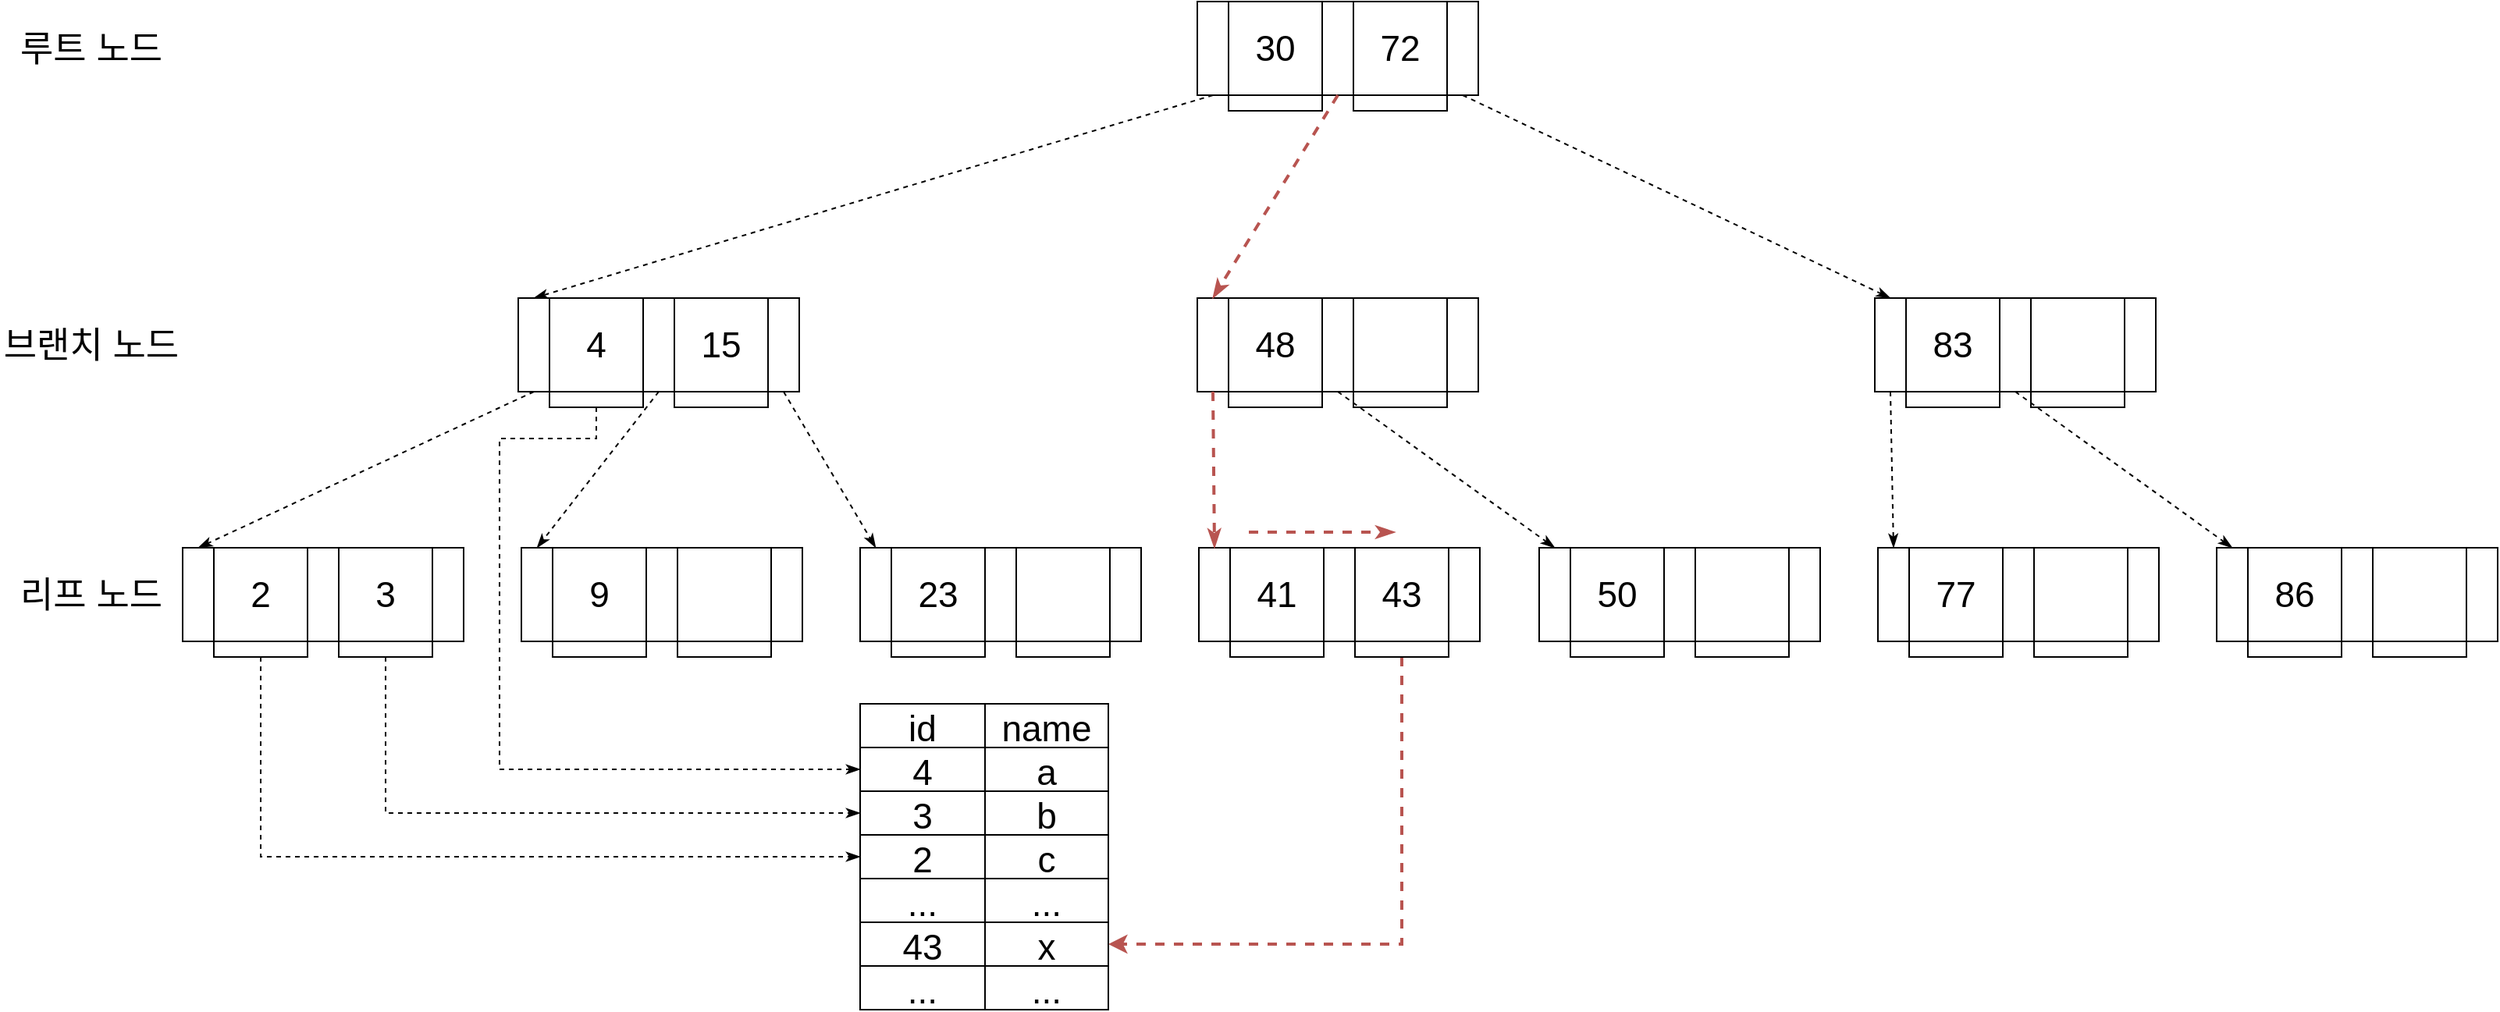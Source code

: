 <mxfile version="20.8.16" type="device"><diagram name="페이지-1" id="EDQfcisp2krir_bTEPAE"><mxGraphModel dx="1963" dy="1355" grid="1" gridSize="10" guides="1" tooltips="1" connect="1" arrows="1" fold="1" page="1" pageScale="1" pageWidth="1600" pageHeight="900" math="0" shadow="0"><root><mxCell id="0"/><mxCell id="1" parent="0"/><mxCell id="r3RTdklrsJeJZtFKslj8-15" value="" style="rounded=0;whiteSpace=wrap;html=1;fontSize=23;" vertex="1" parent="1"><mxGeometry x="1301" y="290" width="60" height="10" as="geometry"/></mxCell><mxCell id="r3RTdklrsJeJZtFKslj8-19" value="" style="rounded=0;whiteSpace=wrap;html=1;fontSize=23;" vertex="1" parent="1"><mxGeometry x="867" y="290" width="60" height="10" as="geometry"/></mxCell><mxCell id="xFV9fUcMAYvWhCgFtQu1-7" value="" style="group;fontSize=23;" parent="1" vertex="1" connectable="0"><mxGeometry x="767" y="40" width="180" height="60" as="geometry"/></mxCell><mxCell id="xFV9fUcMAYvWhCgFtQu1-1" value="30" style="rounded=0;whiteSpace=wrap;html=1;fontSize=23;" parent="xFV9fUcMAYvWhCgFtQu1-7" vertex="1"><mxGeometry x="20" width="60" height="60" as="geometry"/></mxCell><mxCell id="xFV9fUcMAYvWhCgFtQu1-2" value="72" style="rounded=0;whiteSpace=wrap;html=1;fontSize=23;" parent="xFV9fUcMAYvWhCgFtQu1-7" vertex="1"><mxGeometry x="100" width="60" height="60" as="geometry"/></mxCell><mxCell id="xFV9fUcMAYvWhCgFtQu1-3" value="" style="rounded=0;whiteSpace=wrap;html=1;fontSize=23;" parent="xFV9fUcMAYvWhCgFtQu1-7" vertex="1"><mxGeometry x="160" width="20" height="60" as="geometry"/></mxCell><mxCell id="xFV9fUcMAYvWhCgFtQu1-4" value="" style="rounded=0;whiteSpace=wrap;html=1;fontSize=23;" parent="xFV9fUcMAYvWhCgFtQu1-7" vertex="1"><mxGeometry width="20" height="60" as="geometry"/></mxCell><mxCell id="xFV9fUcMAYvWhCgFtQu1-5" value="" style="rounded=0;whiteSpace=wrap;html=1;fontSize=23;" parent="xFV9fUcMAYvWhCgFtQu1-7" vertex="1"><mxGeometry x="80" width="20" height="60" as="geometry"/></mxCell><mxCell id="xFV9fUcMAYvWhCgFtQu1-8" value="" style="group;fontSize=23;" parent="1" vertex="1" connectable="0"><mxGeometry x="767" y="230" width="180" height="60" as="geometry"/></mxCell><mxCell id="xFV9fUcMAYvWhCgFtQu1-9" value="48" style="rounded=0;whiteSpace=wrap;html=1;fontSize=23;" parent="xFV9fUcMAYvWhCgFtQu1-8" vertex="1"><mxGeometry x="20" width="60" height="60" as="geometry"/></mxCell><mxCell id="xFV9fUcMAYvWhCgFtQu1-10" value="" style="rounded=0;whiteSpace=wrap;html=1;fontSize=23;" parent="xFV9fUcMAYvWhCgFtQu1-8" vertex="1"><mxGeometry x="100" width="60" height="60" as="geometry"/></mxCell><mxCell id="xFV9fUcMAYvWhCgFtQu1-11" value="" style="rounded=0;whiteSpace=wrap;html=1;fontSize=23;" parent="xFV9fUcMAYvWhCgFtQu1-8" vertex="1"><mxGeometry x="160" width="20" height="60" as="geometry"/></mxCell><mxCell id="xFV9fUcMAYvWhCgFtQu1-12" value="" style="rounded=0;whiteSpace=wrap;html=1;fontSize=23;" parent="xFV9fUcMAYvWhCgFtQu1-8" vertex="1"><mxGeometry width="20" height="60" as="geometry"/></mxCell><mxCell id="xFV9fUcMAYvWhCgFtQu1-13" value="" style="rounded=0;whiteSpace=wrap;html=1;fontSize=23;" parent="xFV9fUcMAYvWhCgFtQu1-8" vertex="1"><mxGeometry x="80" width="20" height="60" as="geometry"/></mxCell><mxCell id="xFV9fUcMAYvWhCgFtQu1-14" value="" style="group;fontSize=23;" parent="1" vertex="1" connectable="0"><mxGeometry x="332" y="230" width="180" height="60" as="geometry"/></mxCell><mxCell id="xFV9fUcMAYvWhCgFtQu1-15" value="4" style="rounded=0;whiteSpace=wrap;html=1;fontSize=23;" parent="xFV9fUcMAYvWhCgFtQu1-14" vertex="1"><mxGeometry x="20" width="60" height="60" as="geometry"/></mxCell><mxCell id="xFV9fUcMAYvWhCgFtQu1-16" value="15" style="rounded=0;whiteSpace=wrap;html=1;fontSize=23;" parent="xFV9fUcMAYvWhCgFtQu1-14" vertex="1"><mxGeometry x="100" width="60" height="60" as="geometry"/></mxCell><mxCell id="xFV9fUcMAYvWhCgFtQu1-17" value="" style="rounded=0;whiteSpace=wrap;html=1;fontSize=23;" parent="xFV9fUcMAYvWhCgFtQu1-14" vertex="1"><mxGeometry x="160" width="20" height="60" as="geometry"/></mxCell><mxCell id="xFV9fUcMAYvWhCgFtQu1-18" value="" style="rounded=0;whiteSpace=wrap;html=1;fontSize=23;" parent="xFV9fUcMAYvWhCgFtQu1-14" vertex="1"><mxGeometry width="20" height="60" as="geometry"/></mxCell><mxCell id="xFV9fUcMAYvWhCgFtQu1-19" value="" style="rounded=0;whiteSpace=wrap;html=1;fontSize=23;" parent="xFV9fUcMAYvWhCgFtQu1-14" vertex="1"><mxGeometry x="80" width="20" height="60" as="geometry"/></mxCell><mxCell id="xFV9fUcMAYvWhCgFtQu1-21" value="" style="group;fontSize=23;" parent="1" vertex="1" connectable="0"><mxGeometry x="1201" y="230" width="180" height="60" as="geometry"/></mxCell><mxCell id="xFV9fUcMAYvWhCgFtQu1-22" value="83" style="rounded=0;whiteSpace=wrap;html=1;fontSize=23;" parent="xFV9fUcMAYvWhCgFtQu1-21" vertex="1"><mxGeometry x="20" width="60" height="60" as="geometry"/></mxCell><mxCell id="xFV9fUcMAYvWhCgFtQu1-23" value="" style="rounded=0;whiteSpace=wrap;html=1;fontSize=23;" parent="xFV9fUcMAYvWhCgFtQu1-21" vertex="1"><mxGeometry x="100" width="60" height="60" as="geometry"/></mxCell><mxCell id="xFV9fUcMAYvWhCgFtQu1-24" value="" style="rounded=0;whiteSpace=wrap;html=1;fontSize=23;" parent="xFV9fUcMAYvWhCgFtQu1-21" vertex="1"><mxGeometry x="160" width="20" height="60" as="geometry"/></mxCell><mxCell id="xFV9fUcMAYvWhCgFtQu1-25" value="" style="rounded=0;whiteSpace=wrap;html=1;fontSize=23;" parent="xFV9fUcMAYvWhCgFtQu1-21" vertex="1"><mxGeometry width="20" height="60" as="geometry"/></mxCell><mxCell id="xFV9fUcMAYvWhCgFtQu1-26" value="" style="rounded=0;whiteSpace=wrap;html=1;fontSize=23;" parent="xFV9fUcMAYvWhCgFtQu1-21" vertex="1"><mxGeometry x="80" width="20" height="60" as="geometry"/></mxCell><mxCell id="xFV9fUcMAYvWhCgFtQu1-27" value="" style="group;fontSize=23;" parent="1" vertex="1" connectable="0"><mxGeometry x="551" y="390" width="180" height="60" as="geometry"/></mxCell><mxCell id="xFV9fUcMAYvWhCgFtQu1-28" value="23" style="rounded=0;whiteSpace=wrap;html=1;fontSize=23;" parent="xFV9fUcMAYvWhCgFtQu1-27" vertex="1"><mxGeometry x="20" width="60" height="60" as="geometry"/></mxCell><mxCell id="xFV9fUcMAYvWhCgFtQu1-29" value="" style="rounded=0;whiteSpace=wrap;html=1;fontSize=23;" parent="xFV9fUcMAYvWhCgFtQu1-27" vertex="1"><mxGeometry x="100" width="60" height="60" as="geometry"/></mxCell><mxCell id="xFV9fUcMAYvWhCgFtQu1-30" value="" style="rounded=0;whiteSpace=wrap;html=1;fontSize=23;" parent="xFV9fUcMAYvWhCgFtQu1-27" vertex="1"><mxGeometry x="160" width="20" height="60" as="geometry"/></mxCell><mxCell id="xFV9fUcMAYvWhCgFtQu1-31" value="" style="rounded=0;whiteSpace=wrap;html=1;fontSize=23;" parent="xFV9fUcMAYvWhCgFtQu1-27" vertex="1"><mxGeometry width="20" height="60" as="geometry"/></mxCell><mxCell id="xFV9fUcMAYvWhCgFtQu1-32" value="" style="rounded=0;whiteSpace=wrap;html=1;fontSize=23;" parent="xFV9fUcMAYvWhCgFtQu1-27" vertex="1"><mxGeometry x="80" width="20" height="60" as="geometry"/></mxCell><mxCell id="xFV9fUcMAYvWhCgFtQu1-33" value="" style="group;fontSize=23;" parent="1" vertex="1" connectable="0"><mxGeometry x="768" y="390" width="180" height="60" as="geometry"/></mxCell><mxCell id="xFV9fUcMAYvWhCgFtQu1-34" value="41" style="rounded=0;whiteSpace=wrap;html=1;fontSize=23;" parent="xFV9fUcMAYvWhCgFtQu1-33" vertex="1"><mxGeometry x="20" width="60" height="60" as="geometry"/></mxCell><mxCell id="xFV9fUcMAYvWhCgFtQu1-35" value="43" style="rounded=0;whiteSpace=wrap;html=1;fontSize=23;" parent="xFV9fUcMAYvWhCgFtQu1-33" vertex="1"><mxGeometry x="100" width="60" height="60" as="geometry"/></mxCell><mxCell id="xFV9fUcMAYvWhCgFtQu1-36" value="" style="rounded=0;whiteSpace=wrap;html=1;fontSize=23;" parent="xFV9fUcMAYvWhCgFtQu1-33" vertex="1"><mxGeometry x="160" width="20" height="60" as="geometry"/></mxCell><mxCell id="xFV9fUcMAYvWhCgFtQu1-37" value="" style="rounded=0;whiteSpace=wrap;html=1;fontSize=23;" parent="xFV9fUcMAYvWhCgFtQu1-33" vertex="1"><mxGeometry width="20" height="60" as="geometry"/></mxCell><mxCell id="xFV9fUcMAYvWhCgFtQu1-38" value="" style="rounded=0;whiteSpace=wrap;html=1;fontSize=23;" parent="xFV9fUcMAYvWhCgFtQu1-33" vertex="1"><mxGeometry x="80" width="20" height="60" as="geometry"/></mxCell><mxCell id="xFV9fUcMAYvWhCgFtQu1-39" value="" style="group;fontSize=23;" parent="1" vertex="1" connectable="0"><mxGeometry x="1420" y="390" width="180" height="60" as="geometry"/></mxCell><mxCell id="xFV9fUcMAYvWhCgFtQu1-40" value="86" style="rounded=0;whiteSpace=wrap;html=1;fontSize=23;" parent="xFV9fUcMAYvWhCgFtQu1-39" vertex="1"><mxGeometry x="20" width="60" height="60" as="geometry"/></mxCell><mxCell id="xFV9fUcMAYvWhCgFtQu1-41" value="" style="rounded=0;whiteSpace=wrap;html=1;fontSize=23;" parent="xFV9fUcMAYvWhCgFtQu1-39" vertex="1"><mxGeometry x="100" width="60" height="60" as="geometry"/></mxCell><mxCell id="xFV9fUcMAYvWhCgFtQu1-42" value="" style="rounded=0;whiteSpace=wrap;html=1;fontSize=23;" parent="xFV9fUcMAYvWhCgFtQu1-39" vertex="1"><mxGeometry x="160" width="20" height="60" as="geometry"/></mxCell><mxCell id="xFV9fUcMAYvWhCgFtQu1-43" value="" style="rounded=0;whiteSpace=wrap;html=1;fontSize=23;" parent="xFV9fUcMAYvWhCgFtQu1-39" vertex="1"><mxGeometry width="20" height="60" as="geometry"/></mxCell><mxCell id="xFV9fUcMAYvWhCgFtQu1-44" value="" style="rounded=0;whiteSpace=wrap;html=1;fontSize=23;" parent="xFV9fUcMAYvWhCgFtQu1-39" vertex="1"><mxGeometry x="80" width="20" height="60" as="geometry"/></mxCell><mxCell id="xFV9fUcMAYvWhCgFtQu1-51" value="" style="group;fontSize=23;" parent="1" vertex="1" connectable="0"><mxGeometry x="986" y="390" width="180" height="60" as="geometry"/></mxCell><mxCell id="xFV9fUcMAYvWhCgFtQu1-52" value="50" style="rounded=0;whiteSpace=wrap;html=1;fontSize=23;" parent="xFV9fUcMAYvWhCgFtQu1-51" vertex="1"><mxGeometry x="20" width="60" height="60" as="geometry"/></mxCell><mxCell id="xFV9fUcMAYvWhCgFtQu1-53" value="" style="rounded=0;whiteSpace=wrap;html=1;fontSize=23;" parent="xFV9fUcMAYvWhCgFtQu1-51" vertex="1"><mxGeometry x="100" width="60" height="60" as="geometry"/></mxCell><mxCell id="xFV9fUcMAYvWhCgFtQu1-54" value="" style="rounded=0;whiteSpace=wrap;html=1;fontSize=23;" parent="xFV9fUcMAYvWhCgFtQu1-51" vertex="1"><mxGeometry x="160" width="20" height="60" as="geometry"/></mxCell><mxCell id="xFV9fUcMAYvWhCgFtQu1-55" value="" style="rounded=0;whiteSpace=wrap;html=1;fontSize=23;" parent="xFV9fUcMAYvWhCgFtQu1-51" vertex="1"><mxGeometry width="20" height="60" as="geometry"/></mxCell><mxCell id="xFV9fUcMAYvWhCgFtQu1-56" value="" style="rounded=0;whiteSpace=wrap;html=1;fontSize=23;" parent="xFV9fUcMAYvWhCgFtQu1-51" vertex="1"><mxGeometry x="80" width="20" height="60" as="geometry"/></mxCell><mxCell id="xFV9fUcMAYvWhCgFtQu1-57" value="" style="group;fontSize=23;" parent="1" vertex="1" connectable="0"><mxGeometry x="1203" y="390" width="180" height="60" as="geometry"/></mxCell><mxCell id="xFV9fUcMAYvWhCgFtQu1-58" value="77" style="rounded=0;whiteSpace=wrap;html=1;fontSize=23;" parent="xFV9fUcMAYvWhCgFtQu1-57" vertex="1"><mxGeometry x="20" width="60" height="60" as="geometry"/></mxCell><mxCell id="xFV9fUcMAYvWhCgFtQu1-59" value="" style="rounded=0;whiteSpace=wrap;html=1;fontSize=23;" parent="xFV9fUcMAYvWhCgFtQu1-57" vertex="1"><mxGeometry x="100" width="60" height="60" as="geometry"/></mxCell><mxCell id="xFV9fUcMAYvWhCgFtQu1-60" value="" style="rounded=0;whiteSpace=wrap;html=1;fontSize=23;" parent="xFV9fUcMAYvWhCgFtQu1-57" vertex="1"><mxGeometry x="160" width="20" height="60" as="geometry"/></mxCell><mxCell id="xFV9fUcMAYvWhCgFtQu1-61" value="" style="rounded=0;whiteSpace=wrap;html=1;fontSize=23;" parent="xFV9fUcMAYvWhCgFtQu1-57" vertex="1"><mxGeometry width="20" height="60" as="geometry"/></mxCell><mxCell id="xFV9fUcMAYvWhCgFtQu1-62" value="" style="rounded=0;whiteSpace=wrap;html=1;fontSize=23;" parent="xFV9fUcMAYvWhCgFtQu1-57" vertex="1"><mxGeometry x="80" width="20" height="60" as="geometry"/></mxCell><mxCell id="xFV9fUcMAYvWhCgFtQu1-72" value="" style="group;fontSize=23;" parent="1" vertex="1" connectable="0"><mxGeometry x="117" y="390" width="180" height="60" as="geometry"/></mxCell><mxCell id="xFV9fUcMAYvWhCgFtQu1-73" value="2" style="rounded=0;whiteSpace=wrap;html=1;fontSize=23;" parent="xFV9fUcMAYvWhCgFtQu1-72" vertex="1"><mxGeometry x="20" width="60" height="60" as="geometry"/></mxCell><mxCell id="xFV9fUcMAYvWhCgFtQu1-74" value="3" style="rounded=0;whiteSpace=wrap;html=1;fontSize=23;" parent="xFV9fUcMAYvWhCgFtQu1-72" vertex="1"><mxGeometry x="100" width="60" height="60" as="geometry"/></mxCell><mxCell id="xFV9fUcMAYvWhCgFtQu1-75" value="" style="rounded=0;whiteSpace=wrap;html=1;fontSize=23;" parent="xFV9fUcMAYvWhCgFtQu1-72" vertex="1"><mxGeometry x="160" width="20" height="60" as="geometry"/></mxCell><mxCell id="xFV9fUcMAYvWhCgFtQu1-76" value="" style="rounded=0;whiteSpace=wrap;html=1;fontSize=23;" parent="xFV9fUcMAYvWhCgFtQu1-72" vertex="1"><mxGeometry width="20" height="60" as="geometry"/></mxCell><mxCell id="xFV9fUcMAYvWhCgFtQu1-77" value="" style="rounded=0;whiteSpace=wrap;html=1;fontSize=23;" parent="xFV9fUcMAYvWhCgFtQu1-72" vertex="1"><mxGeometry x="80" width="20" height="60" as="geometry"/></mxCell><mxCell id="xFV9fUcMAYvWhCgFtQu1-79" value="" style="group;fontSize=23;" parent="1" vertex="1" connectable="0"><mxGeometry x="334" y="390" width="180" height="60" as="geometry"/></mxCell><mxCell id="xFV9fUcMAYvWhCgFtQu1-64" value="9" style="rounded=0;whiteSpace=wrap;html=1;fontSize=23;" parent="xFV9fUcMAYvWhCgFtQu1-79" vertex="1"><mxGeometry x="20" width="60" height="60" as="geometry"/></mxCell><mxCell id="xFV9fUcMAYvWhCgFtQu1-65" value="" style="rounded=0;whiteSpace=wrap;html=1;fontSize=23;" parent="xFV9fUcMAYvWhCgFtQu1-79" vertex="1"><mxGeometry x="100" width="60" height="60" as="geometry"/></mxCell><mxCell id="xFV9fUcMAYvWhCgFtQu1-66" value="" style="rounded=0;whiteSpace=wrap;html=1;fontSize=23;" parent="xFV9fUcMAYvWhCgFtQu1-79" vertex="1"><mxGeometry x="160" width="20" height="60" as="geometry"/></mxCell><mxCell id="xFV9fUcMAYvWhCgFtQu1-67" value="" style="rounded=0;whiteSpace=wrap;html=1;fontSize=23;" parent="xFV9fUcMAYvWhCgFtQu1-79" vertex="1"><mxGeometry width="20" height="60" as="geometry"/></mxCell><mxCell id="xFV9fUcMAYvWhCgFtQu1-68" value="" style="rounded=0;whiteSpace=wrap;html=1;fontSize=23;" parent="xFV9fUcMAYvWhCgFtQu1-79" vertex="1"><mxGeometry x="80" width="20" height="60" as="geometry"/></mxCell><mxCell id="xFV9fUcMAYvWhCgFtQu1-82" value="" style="endArrow=classicThin;html=1;rounded=0;dashed=1;endFill=1;exitX=0.5;exitY=1;exitDx=0;exitDy=0;entryX=0.5;entryY=0;entryDx=0;entryDy=0;fontSize=23;fillColor=#f8cecc;strokeColor=#b85450;strokeWidth=2;" parent="1" source="xFV9fUcMAYvWhCgFtQu1-12" target="xFV9fUcMAYvWhCgFtQu1-37" edge="1"><mxGeometry width="50" height="50" relative="1" as="geometry"><mxPoint x="774" y="550" as="sourcePoint"/><mxPoint x="824" y="500" as="targetPoint"/></mxGeometry></mxCell><mxCell id="xFV9fUcMAYvWhCgFtQu1-83" value="" style="endArrow=classicThin;html=1;rounded=0;dashed=1;endFill=1;exitX=0.5;exitY=1;exitDx=0;exitDy=0;entryX=0.5;entryY=0;entryDx=0;entryDy=0;fontSize=23;" parent="1" source="xFV9fUcMAYvWhCgFtQu1-4" target="xFV9fUcMAYvWhCgFtQu1-18" edge="1"><mxGeometry width="50" height="50" relative="1" as="geometry"><mxPoint x="835" y="560" as="sourcePoint"/><mxPoint x="885" y="510" as="targetPoint"/></mxGeometry></mxCell><mxCell id="xFV9fUcMAYvWhCgFtQu1-84" value="" style="endArrow=classicThin;html=1;rounded=0;dashed=1;endFill=1;exitX=0.5;exitY=1;exitDx=0;exitDy=0;entryX=0.5;entryY=0;entryDx=0;entryDy=0;fontSize=23;fillColor=#f8cecc;strokeColor=#b85450;strokeWidth=2;" parent="1" source="xFV9fUcMAYvWhCgFtQu1-5" target="xFV9fUcMAYvWhCgFtQu1-12" edge="1"><mxGeometry width="50" height="50" relative="1" as="geometry"><mxPoint x="835.0" y="560" as="sourcePoint"/><mxPoint x="885.0" y="510" as="targetPoint"/></mxGeometry></mxCell><mxCell id="xFV9fUcMAYvWhCgFtQu1-85" value="" style="endArrow=classicThin;html=1;rounded=0;dashed=1;endFill=1;exitX=0.5;exitY=1;exitDx=0;exitDy=0;entryX=0.5;entryY=0;entryDx=0;entryDy=0;fontSize=23;" parent="1" source="xFV9fUcMAYvWhCgFtQu1-3" target="xFV9fUcMAYvWhCgFtQu1-25" edge="1"><mxGeometry width="50" height="50" relative="1" as="geometry"><mxPoint x="865.0" y="110" as="sourcePoint"/><mxPoint x="1265" y="230" as="targetPoint"/></mxGeometry></mxCell><mxCell id="xFV9fUcMAYvWhCgFtQu1-87" value="" style="endArrow=classicThin;html=1;rounded=0;dashed=1;endFill=1;exitX=0.5;exitY=1;exitDx=0;exitDy=0;entryX=0.5;entryY=0;entryDx=0;entryDy=0;fontSize=23;" parent="1" source="xFV9fUcMAYvWhCgFtQu1-18" target="xFV9fUcMAYvWhCgFtQu1-76" edge="1"><mxGeometry width="50" height="50" relative="1" as="geometry"><mxPoint x="835.0" y="560" as="sourcePoint"/><mxPoint x="885.0" y="510" as="targetPoint"/></mxGeometry></mxCell><mxCell id="xFV9fUcMAYvWhCgFtQu1-88" value="" style="endArrow=classicThin;html=1;rounded=0;dashed=1;endFill=1;exitX=0.5;exitY=1;exitDx=0;exitDy=0;entryX=0.5;entryY=0;entryDx=0;entryDy=0;fontSize=23;" parent="1" source="xFV9fUcMAYvWhCgFtQu1-13" target="xFV9fUcMAYvWhCgFtQu1-55" edge="1"><mxGeometry width="50" height="50" relative="1" as="geometry"><mxPoint x="784.0" y="560" as="sourcePoint"/><mxPoint x="834.0" y="510" as="targetPoint"/></mxGeometry></mxCell><mxCell id="xFV9fUcMAYvWhCgFtQu1-89" value="" style="endArrow=classicThin;html=1;rounded=0;dashed=1;endFill=1;exitX=0.5;exitY=1;exitDx=0;exitDy=0;entryX=0.5;entryY=0;entryDx=0;entryDy=0;fontSize=23;" parent="1" source="xFV9fUcMAYvWhCgFtQu1-19" target="xFV9fUcMAYvWhCgFtQu1-67" edge="1"><mxGeometry width="50" height="50" relative="1" as="geometry"><mxPoint x="375.0" y="570" as="sourcePoint"/><mxPoint x="425.0" y="520" as="targetPoint"/></mxGeometry></mxCell><mxCell id="xFV9fUcMAYvWhCgFtQu1-90" value="" style="endArrow=classicThin;html=1;rounded=0;dashed=1;endFill=1;exitX=0.5;exitY=1;exitDx=0;exitDy=0;entryX=0.5;entryY=0;entryDx=0;entryDy=0;fontSize=23;" parent="1" source="xFV9fUcMAYvWhCgFtQu1-25" target="xFV9fUcMAYvWhCgFtQu1-61" edge="1"><mxGeometry width="50" height="50" relative="1" as="geometry"><mxPoint x="794.0" y="570" as="sourcePoint"/><mxPoint x="844.0" y="520" as="targetPoint"/></mxGeometry></mxCell><mxCell id="xFV9fUcMAYvWhCgFtQu1-91" value="" style="endArrow=classicThin;html=1;rounded=0;dashed=1;endFill=1;exitX=0.5;exitY=1;exitDx=0;exitDy=0;entryX=0.5;entryY=0;entryDx=0;entryDy=0;fontSize=23;" parent="1" source="xFV9fUcMAYvWhCgFtQu1-26" target="xFV9fUcMAYvWhCgFtQu1-43" edge="1"><mxGeometry width="50" height="50" relative="1" as="geometry"><mxPoint x="965" y="490" as="sourcePoint"/><mxPoint x="854.0" y="530" as="targetPoint"/></mxGeometry></mxCell><mxCell id="xFV9fUcMAYvWhCgFtQu1-92" value="" style="endArrow=classicThin;html=1;rounded=0;dashed=1;endFill=1;exitX=0.5;exitY=1;exitDx=0;exitDy=0;entryX=0.5;entryY=0;entryDx=0;entryDy=0;fontSize=23;" parent="1" source="xFV9fUcMAYvWhCgFtQu1-17" target="xFV9fUcMAYvWhCgFtQu1-31" edge="1"><mxGeometry width="50" height="50" relative="1" as="geometry"><mxPoint x="395.0" y="590" as="sourcePoint"/><mxPoint x="445.0" y="540" as="targetPoint"/></mxGeometry></mxCell><mxCell id="GwRR-_joaEyZM1m5rRyX-66" value="" style="shape=table;startSize=0;container=1;collapsible=0;childLayout=tableLayout;fontSize=23;" parent="1" vertex="1"><mxGeometry x="551" y="490" width="159" height="196" as="geometry"/></mxCell><mxCell id="GwRR-_joaEyZM1m5rRyX-67" value="" style="shape=tableRow;horizontal=0;startSize=0;swimlaneHead=0;swimlaneBody=0;strokeColor=inherit;top=0;left=0;bottom=0;right=0;collapsible=0;dropTarget=0;fillColor=none;points=[[0,0.5],[1,0.5]];portConstraint=eastwest;fontSize=23;" parent="GwRR-_joaEyZM1m5rRyX-66" vertex="1"><mxGeometry width="159" height="28" as="geometry"/></mxCell><mxCell id="GwRR-_joaEyZM1m5rRyX-68" value="id" style="shape=partialRectangle;html=1;whiteSpace=wrap;connectable=0;strokeColor=inherit;overflow=hidden;fillColor=none;top=0;left=0;bottom=0;right=0;pointerEvents=1;fontSize=23;" parent="GwRR-_joaEyZM1m5rRyX-67" vertex="1"><mxGeometry width="80" height="28" as="geometry"><mxRectangle width="80" height="28" as="alternateBounds"/></mxGeometry></mxCell><mxCell id="GwRR-_joaEyZM1m5rRyX-69" value="name" style="shape=partialRectangle;html=1;whiteSpace=wrap;connectable=0;strokeColor=inherit;overflow=hidden;fillColor=none;top=0;left=0;bottom=0;right=0;pointerEvents=1;fontSize=23;" parent="GwRR-_joaEyZM1m5rRyX-67" vertex="1"><mxGeometry x="80" width="79" height="28" as="geometry"><mxRectangle width="79" height="28" as="alternateBounds"/></mxGeometry></mxCell><mxCell id="GwRR-_joaEyZM1m5rRyX-71" value="" style="shape=tableRow;horizontal=0;startSize=0;swimlaneHead=0;swimlaneBody=0;strokeColor=inherit;top=0;left=0;bottom=0;right=0;collapsible=0;dropTarget=0;fillColor=none;points=[[0,0.5],[1,0.5]];portConstraint=eastwest;fontSize=23;" parent="GwRR-_joaEyZM1m5rRyX-66" vertex="1"><mxGeometry y="28" width="159" height="28" as="geometry"/></mxCell><mxCell id="GwRR-_joaEyZM1m5rRyX-72" value="4" style="shape=partialRectangle;html=1;whiteSpace=wrap;connectable=0;strokeColor=inherit;overflow=hidden;fillColor=none;top=0;left=0;bottom=0;right=0;pointerEvents=1;fontSize=23;" parent="GwRR-_joaEyZM1m5rRyX-71" vertex="1"><mxGeometry width="80" height="28" as="geometry"><mxRectangle width="80" height="28" as="alternateBounds"/></mxGeometry></mxCell><mxCell id="GwRR-_joaEyZM1m5rRyX-73" value="a" style="shape=partialRectangle;html=1;whiteSpace=wrap;connectable=0;strokeColor=inherit;overflow=hidden;fillColor=none;top=0;left=0;bottom=0;right=0;pointerEvents=1;fontSize=23;" parent="GwRR-_joaEyZM1m5rRyX-71" vertex="1"><mxGeometry x="80" width="79" height="28" as="geometry"><mxRectangle width="79" height="28" as="alternateBounds"/></mxGeometry></mxCell><mxCell id="GwRR-_joaEyZM1m5rRyX-75" value="" style="shape=tableRow;horizontal=0;startSize=0;swimlaneHead=0;swimlaneBody=0;strokeColor=inherit;top=0;left=0;bottom=0;right=0;collapsible=0;dropTarget=0;fillColor=none;points=[[0,0.5],[1,0.5]];portConstraint=eastwest;fontSize=23;" parent="GwRR-_joaEyZM1m5rRyX-66" vertex="1"><mxGeometry y="56" width="159" height="28" as="geometry"/></mxCell><mxCell id="GwRR-_joaEyZM1m5rRyX-76" value="3" style="shape=partialRectangle;html=1;whiteSpace=wrap;connectable=0;strokeColor=inherit;overflow=hidden;fillColor=none;top=0;left=0;bottom=0;right=0;pointerEvents=1;fontSize=23;" parent="GwRR-_joaEyZM1m5rRyX-75" vertex="1"><mxGeometry width="80" height="28" as="geometry"><mxRectangle width="80" height="28" as="alternateBounds"/></mxGeometry></mxCell><mxCell id="GwRR-_joaEyZM1m5rRyX-77" value="b" style="shape=partialRectangle;html=1;whiteSpace=wrap;connectable=0;strokeColor=inherit;overflow=hidden;fillColor=none;top=0;left=0;bottom=0;right=0;pointerEvents=1;fontSize=23;" parent="GwRR-_joaEyZM1m5rRyX-75" vertex="1"><mxGeometry x="80" width="79" height="28" as="geometry"><mxRectangle width="79" height="28" as="alternateBounds"/></mxGeometry></mxCell><mxCell id="GwRR-_joaEyZM1m5rRyX-79" style="shape=tableRow;horizontal=0;startSize=0;swimlaneHead=0;swimlaneBody=0;strokeColor=inherit;top=0;left=0;bottom=0;right=0;collapsible=0;dropTarget=0;fillColor=none;points=[[0,0.5],[1,0.5]];portConstraint=eastwest;fontSize=23;" parent="GwRR-_joaEyZM1m5rRyX-66" vertex="1"><mxGeometry y="84" width="159" height="28" as="geometry"/></mxCell><mxCell id="GwRR-_joaEyZM1m5rRyX-80" value="2" style="shape=partialRectangle;html=1;whiteSpace=wrap;connectable=0;strokeColor=inherit;overflow=hidden;fillColor=none;top=0;left=0;bottom=0;right=0;pointerEvents=1;fontSize=23;" parent="GwRR-_joaEyZM1m5rRyX-79" vertex="1"><mxGeometry width="80" height="28" as="geometry"><mxRectangle width="80" height="28" as="alternateBounds"/></mxGeometry></mxCell><mxCell id="GwRR-_joaEyZM1m5rRyX-81" value="c" style="shape=partialRectangle;html=1;whiteSpace=wrap;connectable=0;strokeColor=inherit;overflow=hidden;fillColor=none;top=0;left=0;bottom=0;right=0;pointerEvents=1;fontSize=23;" parent="GwRR-_joaEyZM1m5rRyX-79" vertex="1"><mxGeometry x="80" width="79" height="28" as="geometry"><mxRectangle width="79" height="28" as="alternateBounds"/></mxGeometry></mxCell><mxCell id="GwRR-_joaEyZM1m5rRyX-82" style="shape=tableRow;horizontal=0;startSize=0;swimlaneHead=0;swimlaneBody=0;strokeColor=inherit;top=0;left=0;bottom=0;right=0;collapsible=0;dropTarget=0;fillColor=none;points=[[0,0.5],[1,0.5]];portConstraint=eastwest;fontSize=23;" parent="GwRR-_joaEyZM1m5rRyX-66" vertex="1"><mxGeometry y="112" width="159" height="28" as="geometry"/></mxCell><mxCell id="GwRR-_joaEyZM1m5rRyX-83" value="..." style="shape=partialRectangle;html=1;whiteSpace=wrap;connectable=0;strokeColor=inherit;overflow=hidden;fillColor=none;top=0;left=0;bottom=0;right=0;pointerEvents=1;fontSize=23;" parent="GwRR-_joaEyZM1m5rRyX-82" vertex="1"><mxGeometry width="80" height="28" as="geometry"><mxRectangle width="80" height="28" as="alternateBounds"/></mxGeometry></mxCell><mxCell id="GwRR-_joaEyZM1m5rRyX-84" value="..." style="shape=partialRectangle;html=1;whiteSpace=wrap;connectable=0;strokeColor=inherit;overflow=hidden;fillColor=none;top=0;left=0;bottom=0;right=0;pointerEvents=1;fontSize=23;" parent="GwRR-_joaEyZM1m5rRyX-82" vertex="1"><mxGeometry x="80" width="79" height="28" as="geometry"><mxRectangle width="79" height="28" as="alternateBounds"/></mxGeometry></mxCell><mxCell id="r3RTdklrsJeJZtFKslj8-40" style="shape=tableRow;horizontal=0;startSize=0;swimlaneHead=0;swimlaneBody=0;strokeColor=inherit;top=0;left=0;bottom=0;right=0;collapsible=0;dropTarget=0;fillColor=none;points=[[0,0.5],[1,0.5]];portConstraint=eastwest;fontSize=23;" vertex="1" parent="GwRR-_joaEyZM1m5rRyX-66"><mxGeometry y="140" width="159" height="28" as="geometry"/></mxCell><mxCell id="r3RTdklrsJeJZtFKslj8-41" value="43" style="shape=partialRectangle;html=1;whiteSpace=wrap;connectable=0;strokeColor=inherit;overflow=hidden;fillColor=none;top=0;left=0;bottom=0;right=0;pointerEvents=1;fontSize=23;" vertex="1" parent="r3RTdklrsJeJZtFKslj8-40"><mxGeometry width="80" height="28" as="geometry"><mxRectangle width="80" height="28" as="alternateBounds"/></mxGeometry></mxCell><mxCell id="r3RTdklrsJeJZtFKslj8-42" value="x" style="shape=partialRectangle;html=1;whiteSpace=wrap;connectable=0;strokeColor=inherit;overflow=hidden;fillColor=none;top=0;left=0;bottom=0;right=0;pointerEvents=1;fontSize=23;" vertex="1" parent="r3RTdklrsJeJZtFKslj8-40"><mxGeometry x="80" width="79" height="28" as="geometry"><mxRectangle width="79" height="28" as="alternateBounds"/></mxGeometry></mxCell><mxCell id="r3RTdklrsJeJZtFKslj8-43" style="shape=tableRow;horizontal=0;startSize=0;swimlaneHead=0;swimlaneBody=0;strokeColor=inherit;top=0;left=0;bottom=0;right=0;collapsible=0;dropTarget=0;fillColor=none;points=[[0,0.5],[1,0.5]];portConstraint=eastwest;fontSize=23;" vertex="1" parent="GwRR-_joaEyZM1m5rRyX-66"><mxGeometry y="168" width="159" height="28" as="geometry"/></mxCell><mxCell id="r3RTdklrsJeJZtFKslj8-44" value="..." style="shape=partialRectangle;html=1;whiteSpace=wrap;connectable=0;strokeColor=inherit;overflow=hidden;fillColor=none;top=0;left=0;bottom=0;right=0;pointerEvents=1;fontSize=23;" vertex="1" parent="r3RTdklrsJeJZtFKslj8-43"><mxGeometry width="80" height="28" as="geometry"><mxRectangle width="80" height="28" as="alternateBounds"/></mxGeometry></mxCell><mxCell id="r3RTdklrsJeJZtFKslj8-45" value="..." style="shape=partialRectangle;html=1;whiteSpace=wrap;connectable=0;strokeColor=inherit;overflow=hidden;fillColor=none;top=0;left=0;bottom=0;right=0;pointerEvents=1;fontSize=23;" vertex="1" parent="r3RTdklrsJeJZtFKslj8-43"><mxGeometry x="80" width="79" height="28" as="geometry"><mxRectangle width="79" height="28" as="alternateBounds"/></mxGeometry></mxCell><mxCell id="GwRR-_joaEyZM1m5rRyX-85" style="edgeStyle=orthogonalEdgeStyle;rounded=0;orthogonalLoop=1;jettySize=auto;html=1;entryX=0;entryY=0.5;entryDx=0;entryDy=0;endArrow=classicThin;endFill=1;dashed=1;fontSize=23;exitX=0.5;exitY=1;exitDx=0;exitDy=0;" parent="1" source="r3RTdklrsJeJZtFKslj8-36" target="GwRR-_joaEyZM1m5rRyX-79" edge="1"><mxGeometry relative="1" as="geometry"><mxPoint x="167" y="500" as="sourcePoint"/></mxGeometry></mxCell><mxCell id="GwRR-_joaEyZM1m5rRyX-86" style="edgeStyle=orthogonalEdgeStyle;rounded=0;orthogonalLoop=1;jettySize=auto;html=1;endArrow=classicThin;endFill=1;dashed=1;fontSize=23;exitX=0.5;exitY=1;exitDx=0;exitDy=0;" parent="1" source="r3RTdklrsJeJZtFKslj8-34" target="GwRR-_joaEyZM1m5rRyX-75" edge="1"><mxGeometry relative="1" as="geometry"><mxPoint x="250" y="470" as="sourcePoint"/></mxGeometry></mxCell><mxCell id="GwRR-_joaEyZM1m5rRyX-87" style="edgeStyle=orthogonalEdgeStyle;rounded=0;orthogonalLoop=1;jettySize=auto;html=1;exitX=0.5;exitY=1;exitDx=0;exitDy=0;endArrow=classicThin;endFill=1;dashed=1;entryX=0;entryY=0.5;entryDx=0;entryDy=0;fontSize=23;" parent="1" source="r3RTdklrsJeJZtFKslj8-16" target="GwRR-_joaEyZM1m5rRyX-71" edge="1"><mxGeometry relative="1" as="geometry"><mxPoint x="647" y="540" as="targetPoint"/><Array as="points"><mxPoint x="382" y="320"/><mxPoint x="320" y="320"/><mxPoint x="320" y="532"/></Array></mxGeometry></mxCell><mxCell id="r3RTdklrsJeJZtFKslj8-9" value="리프 노드" style="text;html=1;strokeColor=none;fillColor=none;align=center;verticalAlign=middle;whiteSpace=wrap;rounded=0;fontSize=23;" vertex="1" parent="1"><mxGeometry y="405" width="117" height="30" as="geometry"/></mxCell><mxCell id="r3RTdklrsJeJZtFKslj8-10" value="브랜치 노드" style="text;html=1;strokeColor=none;fillColor=none;align=center;verticalAlign=middle;whiteSpace=wrap;rounded=0;fontSize=23;" vertex="1" parent="1"><mxGeometry y="245" width="117" height="30" as="geometry"/></mxCell><mxCell id="r3RTdklrsJeJZtFKslj8-11" value="루트 노드" style="text;html=1;strokeColor=none;fillColor=none;align=center;verticalAlign=middle;whiteSpace=wrap;rounded=0;fontSize=23;" vertex="1" parent="1"><mxGeometry y="55" width="117" height="30" as="geometry"/></mxCell><mxCell id="r3RTdklrsJeJZtFKslj8-12" value="" style="rounded=0;whiteSpace=wrap;html=1;fontSize=23;" vertex="1" parent="1"><mxGeometry x="787" y="100" width="60" height="10" as="geometry"/></mxCell><mxCell id="r3RTdklrsJeJZtFKslj8-13" value="" style="rounded=0;whiteSpace=wrap;html=1;fontSize=23;" vertex="1" parent="1"><mxGeometry x="867" y="100" width="60" height="10" as="geometry"/></mxCell><mxCell id="r3RTdklrsJeJZtFKslj8-14" value="" style="rounded=0;whiteSpace=wrap;html=1;fontSize=23;" vertex="1" parent="1"><mxGeometry x="788" y="450" width="60" height="10" as="geometry"/></mxCell><mxCell id="r3RTdklrsJeJZtFKslj8-16" value="" style="rounded=0;whiteSpace=wrap;html=1;fontSize=23;" vertex="1" parent="1"><mxGeometry x="352" y="290" width="60" height="10" as="geometry"/></mxCell><mxCell id="r3RTdklrsJeJZtFKslj8-17" value="" style="rounded=0;whiteSpace=wrap;html=1;fontSize=23;" vertex="1" parent="1"><mxGeometry x="1221" y="290" width="60" height="10" as="geometry"/></mxCell><mxCell id="r3RTdklrsJeJZtFKslj8-18" value="" style="rounded=0;whiteSpace=wrap;html=1;fontSize=23;" vertex="1" parent="1"><mxGeometry x="432" y="290" width="60" height="10" as="geometry"/></mxCell><mxCell id="r3RTdklrsJeJZtFKslj8-20" value="" style="rounded=0;whiteSpace=wrap;html=1;fontSize=23;" vertex="1" parent="1"><mxGeometry x="787" y="290" width="60" height="10" as="geometry"/></mxCell><mxCell id="r3RTdklrsJeJZtFKslj8-46" style="edgeStyle=orthogonalEdgeStyle;rounded=0;orthogonalLoop=1;jettySize=auto;html=1;exitX=0.5;exitY=1;exitDx=0;exitDy=0;entryX=1;entryY=0.5;entryDx=0;entryDy=0;strokeWidth=2;fontSize=23;fillColor=#f8cecc;strokeColor=#b85450;dashed=1;" edge="1" parent="1" source="r3RTdklrsJeJZtFKslj8-22" target="r3RTdklrsJeJZtFKslj8-40"><mxGeometry relative="1" as="geometry"/></mxCell><mxCell id="r3RTdklrsJeJZtFKslj8-22" value="" style="rounded=0;whiteSpace=wrap;html=1;fontSize=23;" vertex="1" parent="1"><mxGeometry x="868" y="450" width="60" height="10" as="geometry"/></mxCell><mxCell id="r3RTdklrsJeJZtFKslj8-23" value="" style="rounded=0;whiteSpace=wrap;html=1;fontSize=23;" vertex="1" parent="1"><mxGeometry x="1086" y="450" width="60" height="10" as="geometry"/></mxCell><mxCell id="r3RTdklrsJeJZtFKslj8-24" value="" style="rounded=0;whiteSpace=wrap;html=1;fontSize=23;" vertex="1" parent="1"><mxGeometry x="1223" y="450" width="60" height="10" as="geometry"/></mxCell><mxCell id="r3RTdklrsJeJZtFKslj8-25" value="" style="rounded=0;whiteSpace=wrap;html=1;fontSize=23;" vertex="1" parent="1"><mxGeometry x="651" y="450" width="60" height="10" as="geometry"/></mxCell><mxCell id="r3RTdklrsJeJZtFKslj8-26" value="" style="rounded=0;whiteSpace=wrap;html=1;fontSize=23;" vertex="1" parent="1"><mxGeometry x="571" y="450" width="60" height="10" as="geometry"/></mxCell><mxCell id="r3RTdklrsJeJZtFKslj8-27" value="" style="rounded=0;whiteSpace=wrap;html=1;fontSize=23;" vertex="1" parent="1"><mxGeometry x="434" y="450" width="60" height="10" as="geometry"/></mxCell><mxCell id="r3RTdklrsJeJZtFKslj8-28" value="" style="rounded=0;whiteSpace=wrap;html=1;fontSize=23;" vertex="1" parent="1"><mxGeometry x="1006" y="450" width="60" height="10" as="geometry"/></mxCell><mxCell id="r3RTdklrsJeJZtFKslj8-29" value="" style="rounded=0;whiteSpace=wrap;html=1;fontSize=23;" vertex="1" parent="1"><mxGeometry x="1440" y="450" width="60" height="10" as="geometry"/></mxCell><mxCell id="r3RTdklrsJeJZtFKslj8-30" value="" style="rounded=0;whiteSpace=wrap;html=1;fontSize=23;" vertex="1" parent="1"><mxGeometry x="1303" y="450" width="60" height="10" as="geometry"/></mxCell><mxCell id="r3RTdklrsJeJZtFKslj8-31" value="" style="rounded=0;whiteSpace=wrap;html=1;fontSize=23;" vertex="1" parent="1"><mxGeometry x="1520" y="450" width="60" height="10" as="geometry"/></mxCell><mxCell id="r3RTdklrsJeJZtFKslj8-33" value="" style="rounded=0;whiteSpace=wrap;html=1;fontSize=23;" vertex="1" parent="1"><mxGeometry x="354" y="450" width="60" height="10" as="geometry"/></mxCell><mxCell id="r3RTdklrsJeJZtFKslj8-34" value="" style="rounded=0;whiteSpace=wrap;html=1;fontSize=23;" vertex="1" parent="1"><mxGeometry x="217" y="450" width="60" height="10" as="geometry"/></mxCell><mxCell id="r3RTdklrsJeJZtFKslj8-36" value="" style="rounded=0;whiteSpace=wrap;html=1;fontSize=23;" vertex="1" parent="1"><mxGeometry x="137" y="450" width="60" height="10" as="geometry"/></mxCell><mxCell id="r3RTdklrsJeJZtFKslj8-39" value="" style="endArrow=classicThin;html=1;rounded=0;dashed=1;endFill=1;exitX=0.5;exitY=1;exitDx=0;exitDy=0;fontSize=23;fillColor=#f8cecc;strokeColor=#b85450;strokeWidth=2;" edge="1" parent="1"><mxGeometry width="50" height="50" relative="1" as="geometry"><mxPoint x="800" y="380" as="sourcePoint"/><mxPoint x="893.5" y="380" as="targetPoint"/></mxGeometry></mxCell></root></mxGraphModel></diagram></mxfile>